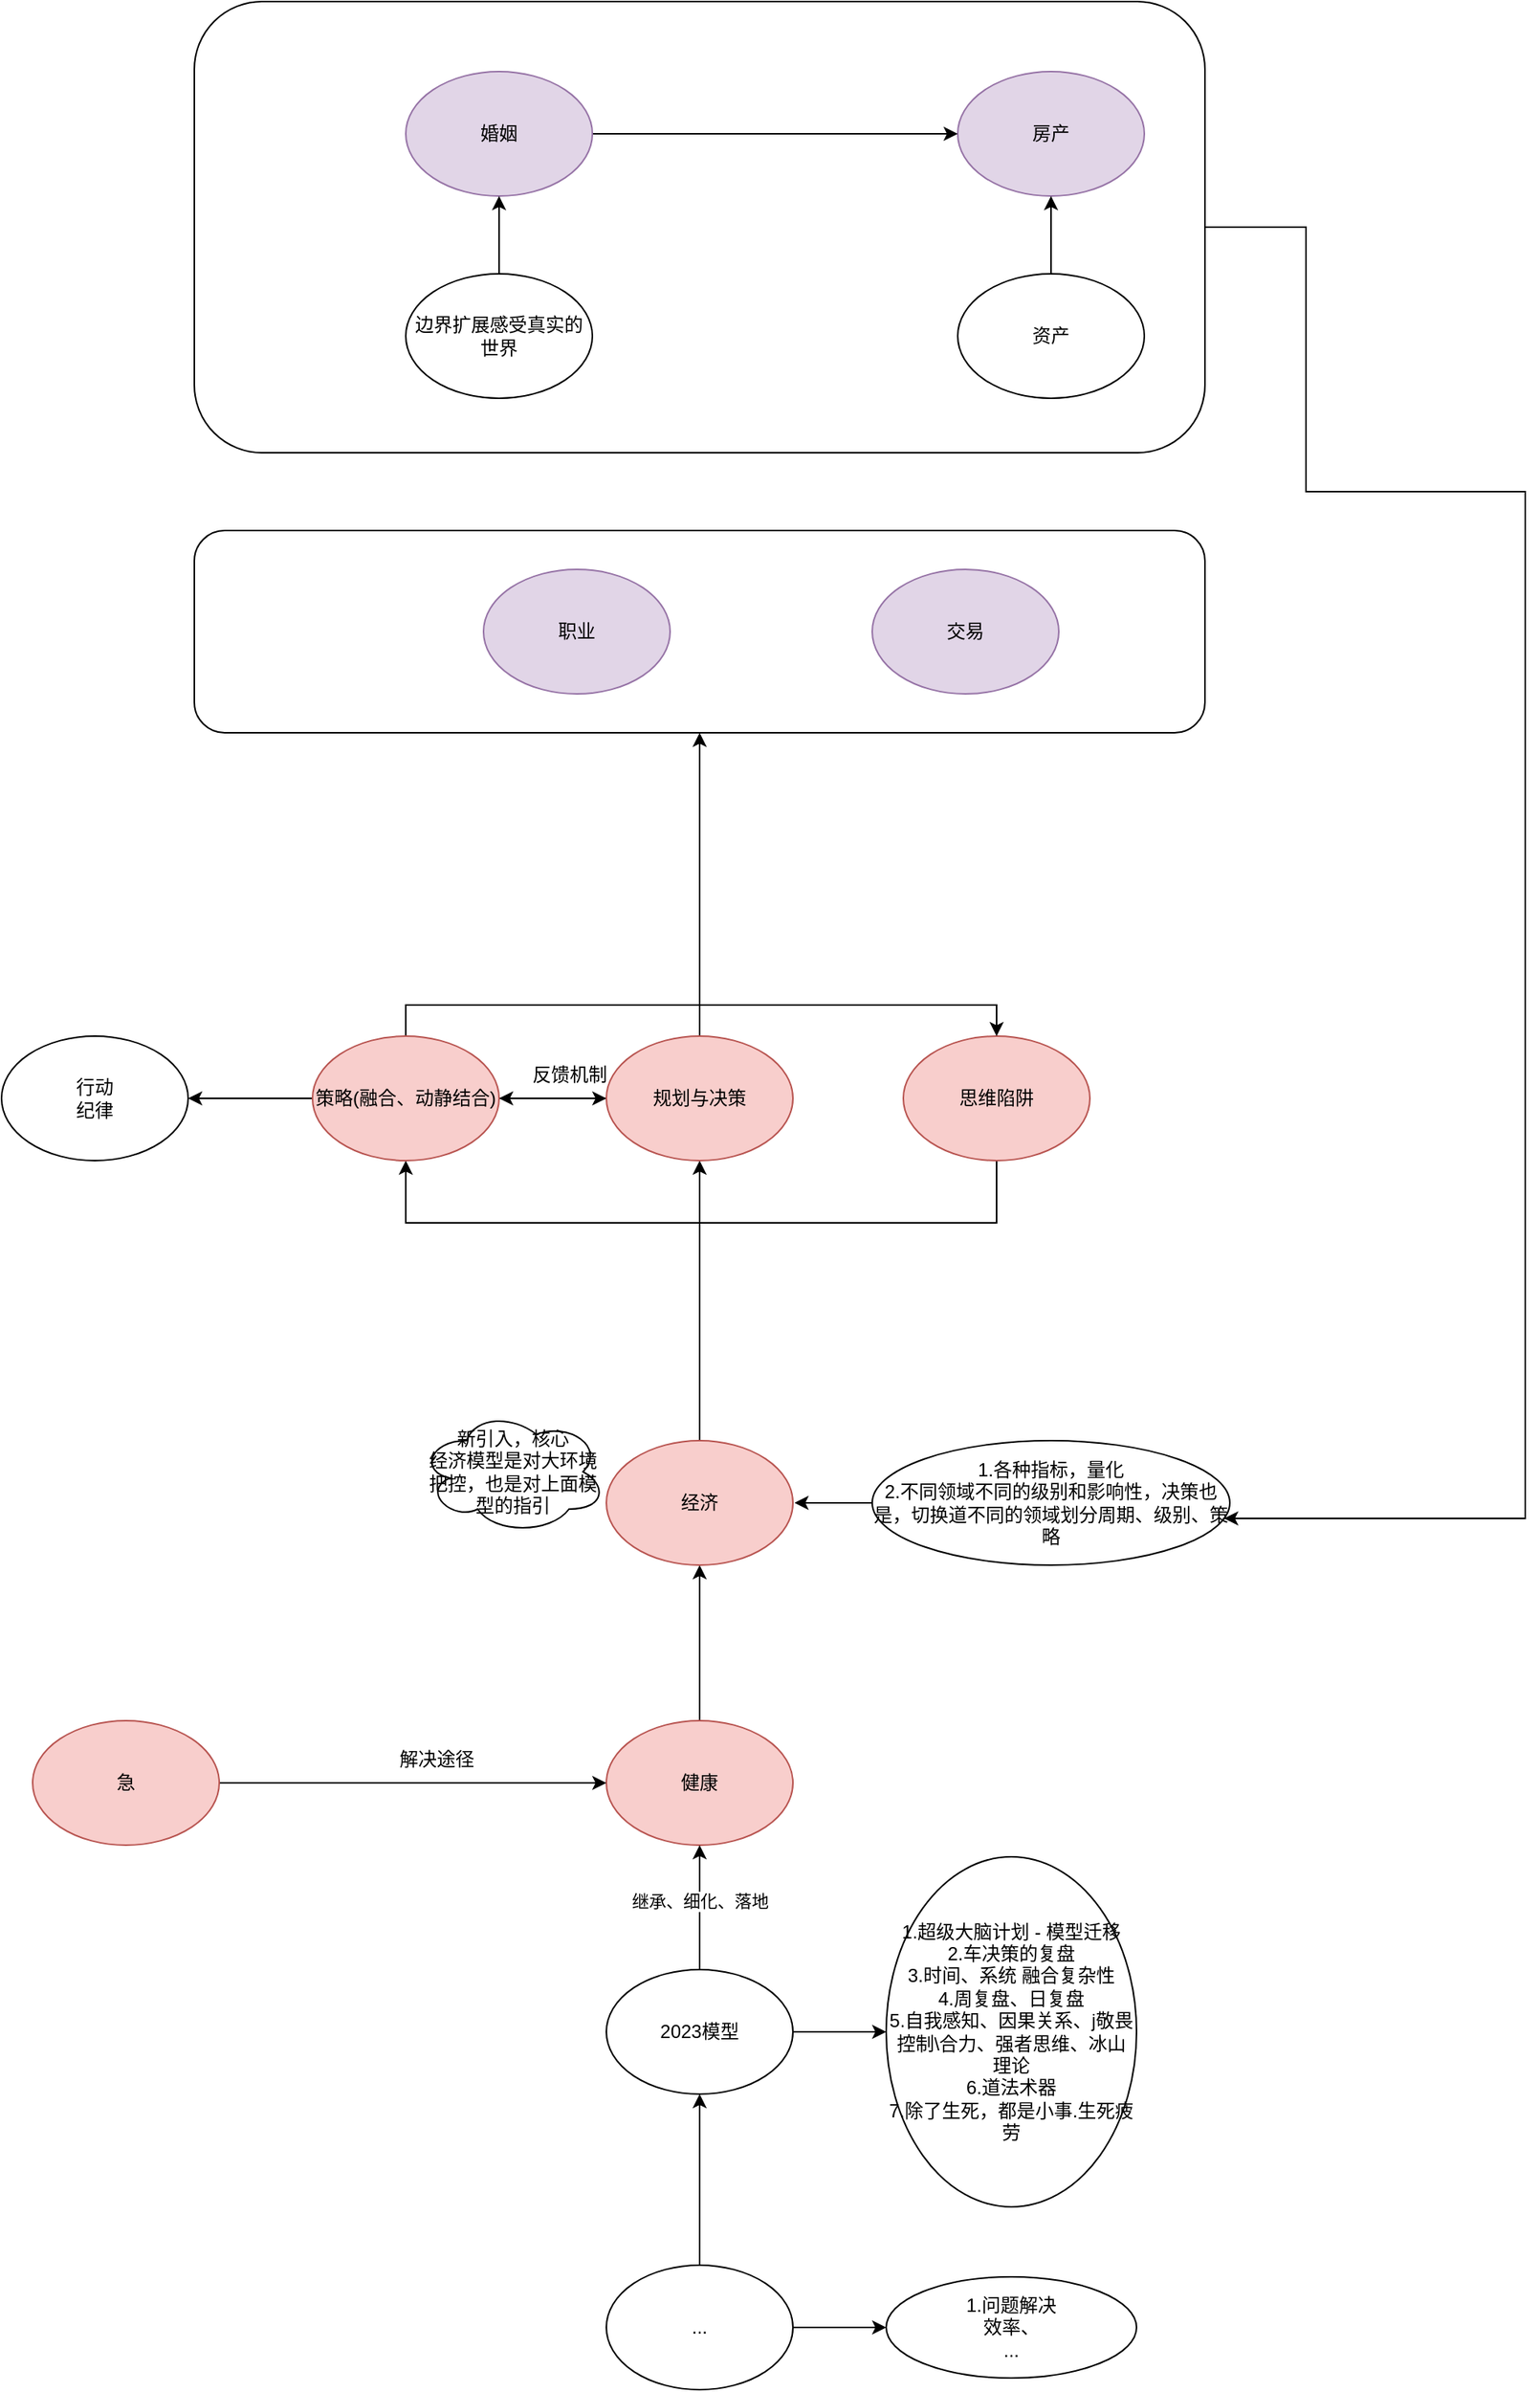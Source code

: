 <mxfile version="23.1.5" type="github">
  <diagram name="第 1 页" id="5kPvABFZM2XCfgbRumEY">
    <mxGraphModel dx="2396" dy="2004" grid="1" gridSize="10" guides="1" tooltips="1" connect="1" arrows="1" fold="1" page="1" pageScale="1" pageWidth="827" pageHeight="1169" math="0" shadow="0">
      <root>
        <mxCell id="0" />
        <mxCell id="1" parent="0" />
        <mxCell id="vfnut27rzNC3C2sS1f0M-17" value="" style="rounded=1;whiteSpace=wrap;html=1;" parent="1" vertex="1">
          <mxGeometry x="24" y="-245" width="650" height="130" as="geometry" />
        </mxCell>
        <mxCell id="vfnut27rzNC3C2sS1f0M-16" value="" style="rounded=1;whiteSpace=wrap;html=1;" parent="1" vertex="1">
          <mxGeometry x="24" y="-585" width="650" height="290" as="geometry" />
        </mxCell>
        <mxCell id="vfnut27rzNC3C2sS1f0M-6" style="edgeStyle=orthogonalEdgeStyle;rounded=0;orthogonalLoop=1;jettySize=auto;html=1;exitX=0.5;exitY=0;exitDx=0;exitDy=0;" parent="1" source="vfnut27rzNC3C2sS1f0M-1" target="vfnut27rzNC3C2sS1f0M-5" edge="1">
          <mxGeometry relative="1" as="geometry" />
        </mxCell>
        <mxCell id="vfnut27rzNC3C2sS1f0M-1" value="健康" style="ellipse;whiteSpace=wrap;html=1;fillColor=#f8cecc;strokeColor=#b85450;" parent="1" vertex="1">
          <mxGeometry x="289" y="520" width="120" height="80" as="geometry" />
        </mxCell>
        <mxCell id="vfnut27rzNC3C2sS1f0M-3" style="edgeStyle=orthogonalEdgeStyle;rounded=0;orthogonalLoop=1;jettySize=auto;html=1;exitX=0.5;exitY=0;exitDx=0;exitDy=0;" parent="1" source="vfnut27rzNC3C2sS1f0M-2" target="vfnut27rzNC3C2sS1f0M-1" edge="1">
          <mxGeometry relative="1" as="geometry" />
        </mxCell>
        <mxCell id="vfnut27rzNC3C2sS1f0M-4" value="继承、细化、落地" style="edgeLabel;html=1;align=center;verticalAlign=middle;resizable=0;points=[];" parent="vfnut27rzNC3C2sS1f0M-3" vertex="1" connectable="0">
          <mxGeometry x="0.111" relative="1" as="geometry">
            <mxPoint as="offset" />
          </mxGeometry>
        </mxCell>
        <mxCell id="gugDeLTd5zRvmmeXxmUr-13" style="edgeStyle=orthogonalEdgeStyle;rounded=0;orthogonalLoop=1;jettySize=auto;html=1;exitX=1;exitY=0.5;exitDx=0;exitDy=0;" edge="1" parent="1" source="vfnut27rzNC3C2sS1f0M-2" target="vfnut27rzNC3C2sS1f0M-34">
          <mxGeometry relative="1" as="geometry" />
        </mxCell>
        <mxCell id="vfnut27rzNC3C2sS1f0M-2" value="2023模型" style="ellipse;whiteSpace=wrap;html=1;" parent="1" vertex="1">
          <mxGeometry x="289" y="680" width="120" height="80" as="geometry" />
        </mxCell>
        <mxCell id="gugDeLTd5zRvmmeXxmUr-9" style="edgeStyle=orthogonalEdgeStyle;rounded=0;orthogonalLoop=1;jettySize=auto;html=1;exitX=0.5;exitY=0;exitDx=0;exitDy=0;entryX=0.5;entryY=1;entryDx=0;entryDy=0;" edge="1" parent="1" source="vfnut27rzNC3C2sS1f0M-5" target="vfnut27rzNC3C2sS1f0M-30">
          <mxGeometry relative="1" as="geometry" />
        </mxCell>
        <mxCell id="vfnut27rzNC3C2sS1f0M-5" value="经济" style="ellipse;whiteSpace=wrap;html=1;fillColor=#f8cecc;strokeColor=#b85450;" parent="1" vertex="1">
          <mxGeometry x="289" y="340" width="120" height="80" as="geometry" />
        </mxCell>
        <mxCell id="vfnut27rzNC3C2sS1f0M-7" value="职业" style="ellipse;whiteSpace=wrap;html=1;fillColor=#e1d5e7;strokeColor=#9673a6;" parent="1" vertex="1">
          <mxGeometry x="210" y="-220" width="120" height="80" as="geometry" />
        </mxCell>
        <mxCell id="vfnut27rzNC3C2sS1f0M-8" value="交易" style="ellipse;whiteSpace=wrap;html=1;fillColor=#e1d5e7;strokeColor=#9673a6;" parent="1" vertex="1">
          <mxGeometry x="460" y="-220" width="120" height="80" as="geometry" />
        </mxCell>
        <mxCell id="vfnut27rzNC3C2sS1f0M-9" value="房产" style="ellipse;whiteSpace=wrap;html=1;fillColor=#e1d5e7;strokeColor=#9673a6;" parent="1" vertex="1">
          <mxGeometry x="515" y="-540" width="120" height="80" as="geometry" />
        </mxCell>
        <mxCell id="vfnut27rzNC3C2sS1f0M-19" style="edgeStyle=orthogonalEdgeStyle;rounded=0;orthogonalLoop=1;jettySize=auto;html=1;exitX=1;exitY=0.5;exitDx=0;exitDy=0;entryX=0;entryY=0.5;entryDx=0;entryDy=0;" parent="1" source="vfnut27rzNC3C2sS1f0M-10" target="vfnut27rzNC3C2sS1f0M-9" edge="1">
          <mxGeometry relative="1" as="geometry" />
        </mxCell>
        <mxCell id="vfnut27rzNC3C2sS1f0M-10" value="婚姻" style="ellipse;whiteSpace=wrap;html=1;fillColor=#e1d5e7;strokeColor=#9673a6;" parent="1" vertex="1">
          <mxGeometry x="160" y="-540" width="120" height="80" as="geometry" />
        </mxCell>
        <mxCell id="vfnut27rzNC3C2sS1f0M-11" value="新引入，核心&lt;br&gt;经济模型是对大环境把控，也是对上面模型的指引" style="ellipse;shape=cloud;whiteSpace=wrap;html=1;" parent="1" vertex="1">
          <mxGeometry x="169" y="320" width="120" height="80" as="geometry" />
        </mxCell>
        <mxCell id="gugDeLTd5zRvmmeXxmUr-4" style="edgeStyle=orthogonalEdgeStyle;rounded=0;orthogonalLoop=1;jettySize=auto;html=1;exitX=0.5;exitY=1;exitDx=0;exitDy=0;entryX=0.5;entryY=1;entryDx=0;entryDy=0;" edge="1" parent="1" source="vfnut27rzNC3C2sS1f0M-12" target="vfnut27rzNC3C2sS1f0M-32">
          <mxGeometry relative="1" as="geometry">
            <mxPoint x="120" y="160.176" as="targetPoint" />
            <Array as="points">
              <mxPoint x="540" y="200" />
              <mxPoint x="160" y="200" />
            </Array>
          </mxGeometry>
        </mxCell>
        <mxCell id="vfnut27rzNC3C2sS1f0M-12" value="思维陷阱" style="ellipse;whiteSpace=wrap;html=1;fillColor=#f8cecc;strokeColor=#b85450;" parent="1" vertex="1">
          <mxGeometry x="480" y="80" width="120" height="80" as="geometry" />
        </mxCell>
        <mxCell id="vfnut27rzNC3C2sS1f0M-18" style="edgeStyle=orthogonalEdgeStyle;rounded=0;orthogonalLoop=1;jettySize=auto;html=1;exitX=0.5;exitY=0;exitDx=0;exitDy=0;" parent="1" source="vfnut27rzNC3C2sS1f0M-30" target="vfnut27rzNC3C2sS1f0M-17" edge="1">
          <mxGeometry relative="1" as="geometry" />
        </mxCell>
        <mxCell id="vfnut27rzNC3C2sS1f0M-26" style="edgeStyle=orthogonalEdgeStyle;rounded=0;orthogonalLoop=1;jettySize=auto;html=1;exitX=1;exitY=0.5;exitDx=0;exitDy=0;" parent="1" source="vfnut27rzNC3C2sS1f0M-22" target="vfnut27rzNC3C2sS1f0M-1" edge="1">
          <mxGeometry relative="1" as="geometry" />
        </mxCell>
        <mxCell id="vfnut27rzNC3C2sS1f0M-22" value="急" style="ellipse;whiteSpace=wrap;html=1;fillColor=#f8cecc;strokeColor=#b85450;" parent="1" vertex="1">
          <mxGeometry x="-80" y="520" width="120" height="80" as="geometry" />
        </mxCell>
        <mxCell id="vfnut27rzNC3C2sS1f0M-33" style="edgeStyle=orthogonalEdgeStyle;rounded=0;orthogonalLoop=1;jettySize=auto;html=1;exitX=0;exitY=0.5;exitDx=0;exitDy=0;" parent="1" source="vfnut27rzNC3C2sS1f0M-30" target="vfnut27rzNC3C2sS1f0M-32" edge="1">
          <mxGeometry relative="1" as="geometry" />
        </mxCell>
        <mxCell id="vfnut27rzNC3C2sS1f0M-31" value="" style="edgeStyle=orthogonalEdgeStyle;rounded=0;orthogonalLoop=1;jettySize=auto;html=1;exitX=1;exitY=0.5;exitDx=0;exitDy=0;" parent="1" source="vfnut27rzNC3C2sS1f0M-16" target="vfnut27rzNC3C2sS1f0M-29" edge="1">
          <mxGeometry relative="1" as="geometry">
            <mxPoint x="390" y="340" as="targetPoint" />
            <mxPoint x="739" y="-90" as="sourcePoint" />
            <Array as="points">
              <mxPoint x="739" y="-270" />
              <mxPoint x="880" y="-270" />
              <mxPoint x="880" y="390" />
            </Array>
          </mxGeometry>
        </mxCell>
        <mxCell id="gugDeLTd5zRvmmeXxmUr-1" style="edgeStyle=orthogonalEdgeStyle;rounded=0;orthogonalLoop=1;jettySize=auto;html=1;exitX=0;exitY=0.5;exitDx=0;exitDy=0;" edge="1" parent="1" source="vfnut27rzNC3C2sS1f0M-29">
          <mxGeometry relative="1" as="geometry">
            <mxPoint x="410" y="380" as="targetPoint" />
          </mxGeometry>
        </mxCell>
        <mxCell id="vfnut27rzNC3C2sS1f0M-29" value="1.各种指标，量化&lt;br&gt;2.不同领域不同的级别和影响性，决策也是，切换道不同的领域划分周期、级别、策略" style="ellipse;whiteSpace=wrap;html=1;" parent="1" vertex="1">
          <mxGeometry x="460" y="340" width="230" height="80" as="geometry" />
        </mxCell>
        <mxCell id="gugDeLTd5zRvmmeXxmUr-3" style="edgeStyle=orthogonalEdgeStyle;rounded=0;orthogonalLoop=1;jettySize=auto;html=1;exitX=0.5;exitY=0;exitDx=0;exitDy=0;entryX=0.5;entryY=0;entryDx=0;entryDy=0;" edge="1" parent="1" source="vfnut27rzNC3C2sS1f0M-32" target="vfnut27rzNC3C2sS1f0M-12">
          <mxGeometry relative="1" as="geometry" />
        </mxCell>
        <mxCell id="gugDeLTd5zRvmmeXxmUr-5" style="edgeStyle=orthogonalEdgeStyle;rounded=0;orthogonalLoop=1;jettySize=auto;html=1;exitX=1;exitY=0.5;exitDx=0;exitDy=0;" edge="1" parent="1" source="vfnut27rzNC3C2sS1f0M-32" target="vfnut27rzNC3C2sS1f0M-30">
          <mxGeometry relative="1" as="geometry" />
        </mxCell>
        <mxCell id="gugDeLTd5zRvmmeXxmUr-7" style="edgeStyle=orthogonalEdgeStyle;rounded=0;orthogonalLoop=1;jettySize=auto;html=1;exitX=0;exitY=0.5;exitDx=0;exitDy=0;entryX=1;entryY=0.5;entryDx=0;entryDy=0;" edge="1" parent="1" source="vfnut27rzNC3C2sS1f0M-32" target="vfnut27rzNC3C2sS1f0M-38">
          <mxGeometry relative="1" as="geometry" />
        </mxCell>
        <mxCell id="vfnut27rzNC3C2sS1f0M-32" value="策略(融合、动静结合)" style="ellipse;whiteSpace=wrap;html=1;fillColor=#f8cecc;strokeColor=#b85450;" parent="1" vertex="1">
          <mxGeometry x="100" y="80" width="120" height="80" as="geometry" />
        </mxCell>
        <mxCell id="vfnut27rzNC3C2sS1f0M-34" value="1.超级大脑计划 - 模型迁移&lt;br&gt;2.车决策的复盘&lt;br&gt;3.时间、系统 融合复杂性&lt;br&gt;&lt;div&gt;4.周复盘、日复盘&lt;/div&gt;&lt;div&gt;5.自我感知、因果关系、j敬畏&lt;/div&gt;&lt;div&gt;控制\合力、强者思维、冰山理论&lt;/div&gt;&lt;div&gt;6.道法术器&lt;/div&gt;&lt;div&gt;7.除了生死，都是小事.生死疲劳&lt;/div&gt;" style="ellipse;whiteSpace=wrap;html=1;" parent="1" vertex="1">
          <mxGeometry x="469" y="607.5" width="161" height="225" as="geometry" />
        </mxCell>
        <mxCell id="gugDeLTd5zRvmmeXxmUr-11" style="edgeStyle=orthogonalEdgeStyle;rounded=0;orthogonalLoop=1;jettySize=auto;html=1;exitX=0.5;exitY=0;exitDx=0;exitDy=0;entryX=0.5;entryY=1;entryDx=0;entryDy=0;" edge="1" parent="1" source="vfnut27rzNC3C2sS1f0M-35" target="vfnut27rzNC3C2sS1f0M-10">
          <mxGeometry relative="1" as="geometry" />
        </mxCell>
        <mxCell id="vfnut27rzNC3C2sS1f0M-35" value="边界扩展感受真实的世界" style="ellipse;whiteSpace=wrap;html=1;" parent="1" vertex="1">
          <mxGeometry x="160" y="-410" width="120" height="80" as="geometry" />
        </mxCell>
        <mxCell id="gugDeLTd5zRvmmeXxmUr-12" style="edgeStyle=orthogonalEdgeStyle;rounded=0;orthogonalLoop=1;jettySize=auto;html=1;exitX=0.5;exitY=0;exitDx=0;exitDy=0;" edge="1" parent="1" source="vfnut27rzNC3C2sS1f0M-37" target="vfnut27rzNC3C2sS1f0M-9">
          <mxGeometry relative="1" as="geometry" />
        </mxCell>
        <mxCell id="vfnut27rzNC3C2sS1f0M-37" value="资产" style="ellipse;whiteSpace=wrap;html=1;" parent="1" vertex="1">
          <mxGeometry x="515" y="-410" width="120" height="80" as="geometry" />
        </mxCell>
        <mxCell id="vfnut27rzNC3C2sS1f0M-38" value="行动&lt;br&gt;纪律" style="ellipse;whiteSpace=wrap;html=1;" parent="1" vertex="1">
          <mxGeometry x="-100" y="80" width="120" height="80" as="geometry" />
        </mxCell>
        <mxCell id="vfnut27rzNC3C2sS1f0M-41" value="1.问题解决&lt;br&gt;效率、&lt;br&gt;..." style="ellipse;whiteSpace=wrap;html=1;" parent="1" vertex="1">
          <mxGeometry x="469" y="877.5" width="161" height="65" as="geometry" />
        </mxCell>
        <mxCell id="vfnut27rzNC3C2sS1f0M-43" style="edgeStyle=orthogonalEdgeStyle;rounded=0;orthogonalLoop=1;jettySize=auto;html=1;exitX=0.5;exitY=0;exitDx=0;exitDy=0;entryX=0.5;entryY=1;entryDx=0;entryDy=0;" parent="1" source="vfnut27rzNC3C2sS1f0M-42" target="vfnut27rzNC3C2sS1f0M-2" edge="1">
          <mxGeometry relative="1" as="geometry" />
        </mxCell>
        <mxCell id="gugDeLTd5zRvmmeXxmUr-14" style="edgeStyle=orthogonalEdgeStyle;rounded=0;orthogonalLoop=1;jettySize=auto;html=1;exitX=1;exitY=0.5;exitDx=0;exitDy=0;" edge="1" parent="1" source="vfnut27rzNC3C2sS1f0M-42" target="vfnut27rzNC3C2sS1f0M-41">
          <mxGeometry relative="1" as="geometry" />
        </mxCell>
        <mxCell id="vfnut27rzNC3C2sS1f0M-42" value="..." style="ellipse;whiteSpace=wrap;html=1;" parent="1" vertex="1">
          <mxGeometry x="289" y="870" width="120" height="80" as="geometry" />
        </mxCell>
        <mxCell id="gugDeLTd5zRvmmeXxmUr-6" value="反馈机制" style="text;html=1;align=center;verticalAlign=middle;resizable=0;points=[];autosize=1;strokeColor=none;fillColor=none;" vertex="1" parent="1">
          <mxGeometry x="230" y="90" width="70" height="30" as="geometry" />
        </mxCell>
        <mxCell id="vfnut27rzNC3C2sS1f0M-30" value="规划与决策" style="ellipse;whiteSpace=wrap;html=1;fillColor=#f8cecc;strokeColor=#b85450;" parent="1" vertex="1">
          <mxGeometry x="289" y="80" width="120" height="80" as="geometry" />
        </mxCell>
        <mxCell id="gugDeLTd5zRvmmeXxmUr-15" value="解决途径" style="text;html=1;align=center;verticalAlign=middle;whiteSpace=wrap;rounded=0;" vertex="1" parent="1">
          <mxGeometry x="150" y="530" width="60" height="30" as="geometry" />
        </mxCell>
      </root>
    </mxGraphModel>
  </diagram>
</mxfile>
